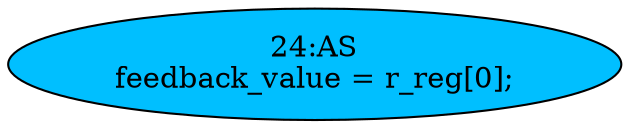 strict digraph "" {
	node [label="\N"];
	"24:AS"	[ast="<pyverilog.vparser.ast.Assign object at 0x7fad698e9050>",
		def_var="['feedback_value']",
		fillcolor=deepskyblue,
		label="24:AS
feedback_value = r_reg[0];",
		statements="[]",
		style=filled,
		typ=Assign,
		use_var="['r_reg']"];
}
